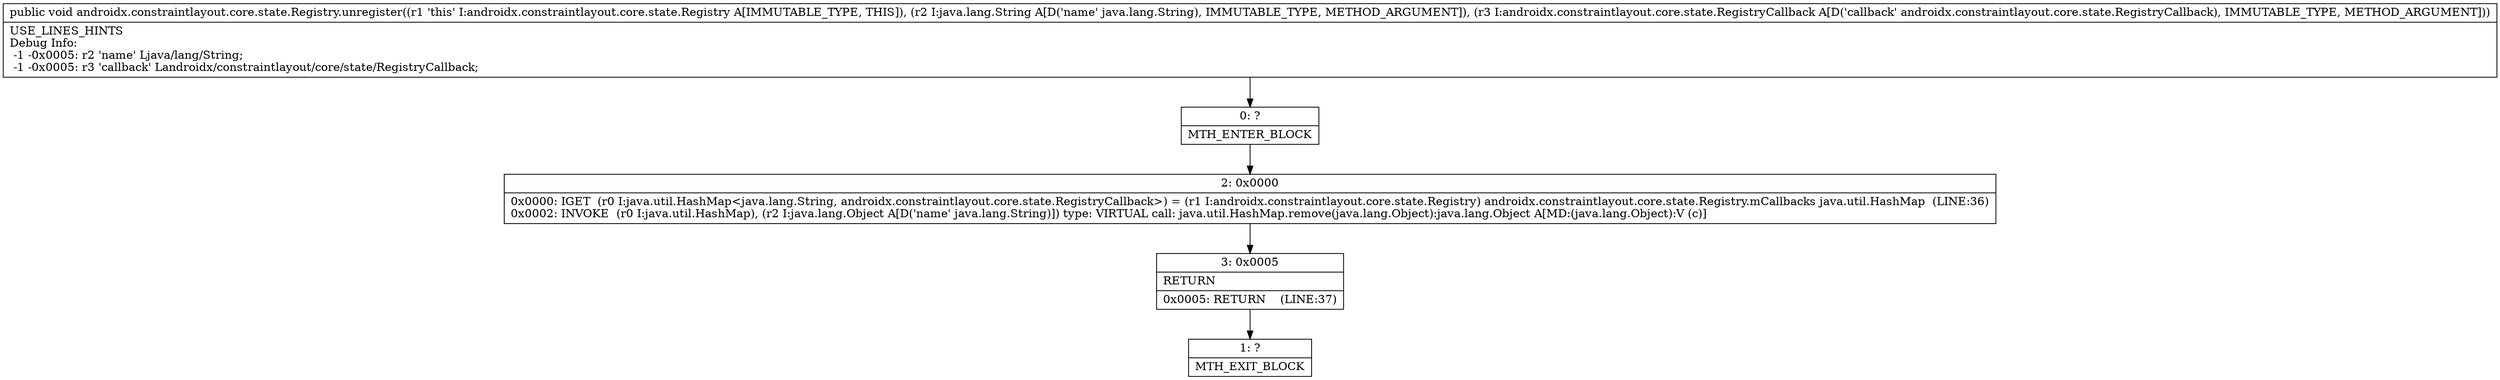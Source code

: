digraph "CFG forandroidx.constraintlayout.core.state.Registry.unregister(Ljava\/lang\/String;Landroidx\/constraintlayout\/core\/state\/RegistryCallback;)V" {
Node_0 [shape=record,label="{0\:\ ?|MTH_ENTER_BLOCK\l}"];
Node_2 [shape=record,label="{2\:\ 0x0000|0x0000: IGET  (r0 I:java.util.HashMap\<java.lang.String, androidx.constraintlayout.core.state.RegistryCallback\>) = (r1 I:androidx.constraintlayout.core.state.Registry) androidx.constraintlayout.core.state.Registry.mCallbacks java.util.HashMap  (LINE:36)\l0x0002: INVOKE  (r0 I:java.util.HashMap), (r2 I:java.lang.Object A[D('name' java.lang.String)]) type: VIRTUAL call: java.util.HashMap.remove(java.lang.Object):java.lang.Object A[MD:(java.lang.Object):V (c)]\l}"];
Node_3 [shape=record,label="{3\:\ 0x0005|RETURN\l|0x0005: RETURN    (LINE:37)\l}"];
Node_1 [shape=record,label="{1\:\ ?|MTH_EXIT_BLOCK\l}"];
MethodNode[shape=record,label="{public void androidx.constraintlayout.core.state.Registry.unregister((r1 'this' I:androidx.constraintlayout.core.state.Registry A[IMMUTABLE_TYPE, THIS]), (r2 I:java.lang.String A[D('name' java.lang.String), IMMUTABLE_TYPE, METHOD_ARGUMENT]), (r3 I:androidx.constraintlayout.core.state.RegistryCallback A[D('callback' androidx.constraintlayout.core.state.RegistryCallback), IMMUTABLE_TYPE, METHOD_ARGUMENT]))  | USE_LINES_HINTS\lDebug Info:\l  \-1 \-0x0005: r2 'name' Ljava\/lang\/String;\l  \-1 \-0x0005: r3 'callback' Landroidx\/constraintlayout\/core\/state\/RegistryCallback;\l}"];
MethodNode -> Node_0;Node_0 -> Node_2;
Node_2 -> Node_3;
Node_3 -> Node_1;
}

